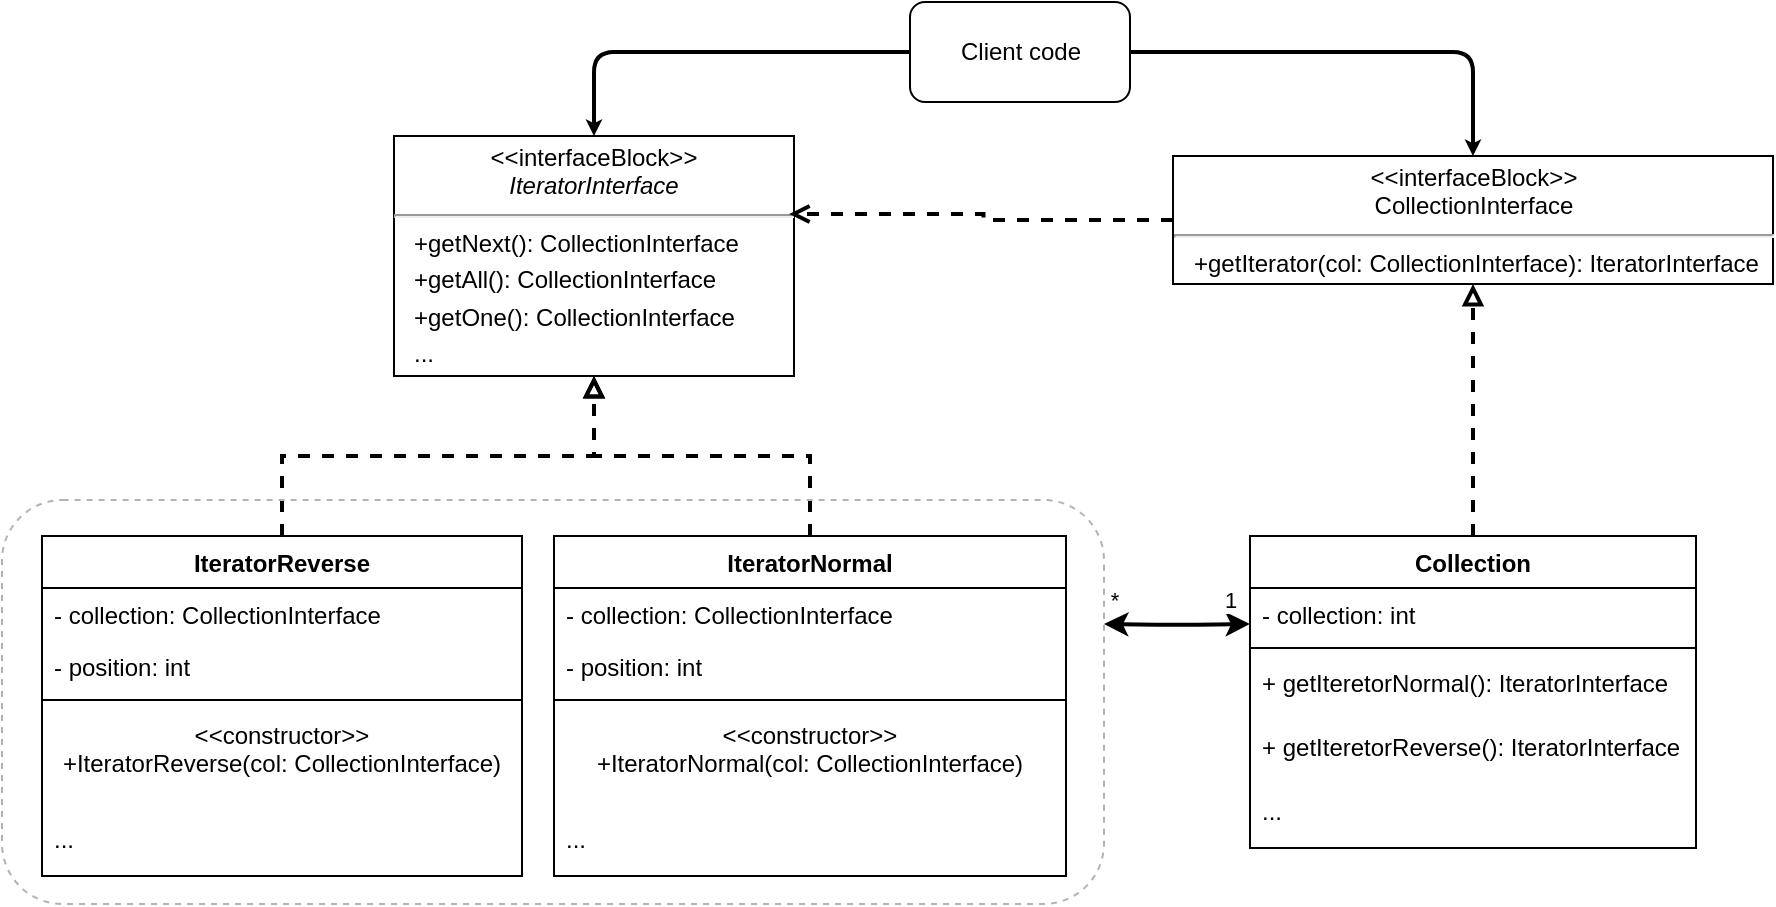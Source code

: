 <mxfile version="14.7.4" type="embed"><diagram id="C5RBs43oDa-KdzZeNtuy" name="Page-1"><mxGraphModel dx="1292" dy="557" grid="1" gridSize="11" guides="1" tooltips="1" connect="1" arrows="1" fold="1" page="1" pageScale="1" pageWidth="1169" pageHeight="827" math="0" shadow="0"><root><mxCell id="WIyWlLk6GJQsqaUBKTNV-0"/><mxCell id="WIyWlLk6GJQsqaUBKTNV-1" parent="WIyWlLk6GJQsqaUBKTNV-0"/><mxCell id="36" style="edgeStyle=orthogonalEdgeStyle;rounded=0;orthogonalLoop=1;jettySize=auto;html=1;entryX=0.5;entryY=1;entryDx=0;entryDy=0;dashed=1;strokeWidth=2;endArrow=block;endFill=0;strokeColor=#000000;" parent="WIyWlLk6GJQsqaUBKTNV-1" source="0" target="27" edge="1"><mxGeometry relative="1" as="geometry"/></mxCell><mxCell id="0" value="IteratorNormal" style="swimlane;fontStyle=1;align=center;verticalAlign=top;childLayout=stackLayout;horizontal=1;startSize=26;horizontalStack=0;resizeParent=1;resizeParentMax=0;resizeLast=0;collapsible=1;marginBottom=0;" parent="WIyWlLk6GJQsqaUBKTNV-1" vertex="1"><mxGeometry x="419" y="509" width="256" height="170" as="geometry"/></mxCell><mxCell id="1" value="- collection: CollectionInterface" style="text;strokeColor=none;fillColor=none;align=left;verticalAlign=top;spacingLeft=4;spacingRight=4;overflow=hidden;rotatable=0;points=[[0,0.5],[1,0.5]];portConstraint=eastwest;" parent="0" vertex="1"><mxGeometry y="26" width="256" height="26" as="geometry"/></mxCell><mxCell id="68" value="- position: int" style="text;strokeColor=none;fillColor=none;align=left;verticalAlign=top;spacingLeft=4;spacingRight=4;overflow=hidden;rotatable=0;points=[[0,0.5],[1,0.5]];portConstraint=eastwest;" parent="0" vertex="1"><mxGeometry y="52" width="256" height="26" as="geometry"/></mxCell><mxCell id="2" value="" style="line;strokeWidth=1;fillColor=none;align=left;verticalAlign=middle;spacingTop=-1;spacingLeft=3;spacingRight=3;rotatable=0;labelPosition=right;points=[];portConstraint=eastwest;" parent="0" vertex="1"><mxGeometry y="78" width="256" height="8" as="geometry"/></mxCell><mxCell id="41" value="&lt;&lt;constructor&gt;&gt;&#10;+IteratorNormal(col: CollectionInterface)" style="text;strokeColor=none;fillColor=none;align=center;verticalAlign=top;spacingLeft=4;spacingRight=4;overflow=hidden;rotatable=0;points=[[0,0.5],[1,0.5]];portConstraint=eastwest;" parent="0" vertex="1"><mxGeometry y="86" width="256" height="52" as="geometry"/></mxCell><mxCell id="38" value="..." style="text;strokeColor=none;fillColor=none;align=left;verticalAlign=top;spacingLeft=4;spacingRight=4;overflow=hidden;rotatable=0;points=[[0,0.5],[1,0.5]];portConstraint=eastwest;" parent="0" vertex="1"><mxGeometry y="138" width="256" height="32" as="geometry"/></mxCell><mxCell id="27" value="&lt;p style=&quot;margin: 0px ; margin-top: 4px ; text-align: center&quot;&gt;&amp;lt;&amp;lt;interfaceBlock&amp;gt;&amp;gt;&lt;br&gt;&lt;i&gt;IteratorInterface&lt;/i&gt;&lt;br&gt;&lt;/p&gt;&lt;hr&gt;&lt;p style=&quot;margin: 0px ; margin-top: 4px ; margin-left: 10px ; text-align: left&quot;&gt;+getNext(): CollectionInterface&lt;/p&gt;&lt;p style=&quot;margin: 4px 0px 0px 10px ; text-align: left&quot;&gt;+getAll(): CollectionInterface&lt;/p&gt;&lt;p style=&quot;margin: 4px 0px 0px 10px ; text-align: left&quot;&gt;+getOne(): CollectionInterface&lt;/p&gt;&lt;p style=&quot;margin: 4px 0px 0px 10px ; text-align: left&quot;&gt;...&lt;/p&gt;" style="shape=rect;html=1;overflow=fill;whiteSpace=wrap;" parent="WIyWlLk6GJQsqaUBKTNV-1" vertex="1"><mxGeometry x="339" y="309" width="200" height="120" as="geometry"/></mxCell><mxCell id="53" style="edgeStyle=orthogonalEdgeStyle;rounded=0;orthogonalLoop=1;jettySize=auto;html=1;entryX=0.988;entryY=0.325;entryDx=0;entryDy=0;entryPerimeter=0;dashed=1;endArrow=open;endFill=0;strokeColor=#000000;strokeWidth=2;" parent="WIyWlLk6GJQsqaUBKTNV-1" source="28" target="27" edge="1"><mxGeometry relative="1" as="geometry"/></mxCell><mxCell id="28" value="&lt;p style=&quot;margin: 0px ; margin-top: 4px ; text-align: center&quot;&gt;&amp;lt;&amp;lt;interfaceBlock&amp;gt;&amp;gt;&lt;br&gt;&lt;span style=&quot;text-align: left&quot;&gt;CollectionInterface&lt;/span&gt;&lt;br&gt;&lt;/p&gt;&lt;hr&gt;&lt;p style=&quot;margin: 0px ; margin-top: 4px ; margin-left: 10px ; text-align: left&quot;&gt;+getIterator(col: CollectionInterface): IteratorInterface&lt;/p&gt;" style="shape=rect;html=1;overflow=fill;whiteSpace=wrap;" parent="WIyWlLk6GJQsqaUBKTNV-1" vertex="1"><mxGeometry x="728.5" y="319" width="300" height="64" as="geometry"/></mxCell><mxCell id="35" style="edgeStyle=orthogonalEdgeStyle;rounded=0;orthogonalLoop=1;jettySize=auto;html=1;entryX=0.5;entryY=1;entryDx=0;entryDy=0;endArrow=block;endFill=0;dashed=1;strokeWidth=2;fillColor=#6d8764;strokeColor=#000000;" parent="WIyWlLk6GJQsqaUBKTNV-1" source="30" target="27" edge="1"><mxGeometry relative="1" as="geometry"/></mxCell><mxCell id="30" value="IteratorReverse" style="swimlane;fontStyle=1;align=center;verticalAlign=top;childLayout=stackLayout;horizontal=1;startSize=26;horizontalStack=0;resizeParent=1;resizeParentMax=0;resizeLast=0;collapsible=1;marginBottom=0;" parent="WIyWlLk6GJQsqaUBKTNV-1" vertex="1"><mxGeometry x="163" y="509" width="240" height="170" as="geometry"/></mxCell><mxCell id="31" value="- collection: CollectionInterface" style="text;strokeColor=none;fillColor=none;align=left;verticalAlign=top;spacingLeft=4;spacingRight=4;overflow=hidden;rotatable=0;points=[[0,0.5],[1,0.5]];portConstraint=eastwest;" parent="30" vertex="1"><mxGeometry y="26" width="240" height="26" as="geometry"/></mxCell><mxCell id="67" value="- position: int" style="text;strokeColor=none;fillColor=none;align=left;verticalAlign=top;spacingLeft=4;spacingRight=4;overflow=hidden;rotatable=0;points=[[0,0.5],[1,0.5]];portConstraint=eastwest;" parent="30" vertex="1"><mxGeometry y="52" width="240" height="26" as="geometry"/></mxCell><mxCell id="32" value="" style="line;strokeWidth=1;fillColor=none;align=left;verticalAlign=middle;spacingTop=-1;spacingLeft=3;spacingRight=3;rotatable=0;labelPosition=right;points=[];portConstraint=eastwest;" parent="30" vertex="1"><mxGeometry y="78" width="240" height="8" as="geometry"/></mxCell><mxCell id="33" value="&lt;&lt;constructor&gt;&gt;&#10;+IteratorReverse(col: CollectionInterface)" style="text;strokeColor=none;fillColor=none;align=center;verticalAlign=top;spacingLeft=4;spacingRight=4;overflow=hidden;rotatable=0;points=[[0,0.5],[1,0.5]];portConstraint=eastwest;" parent="30" vertex="1"><mxGeometry y="86" width="240" height="52" as="geometry"/></mxCell><mxCell id="39" value="..." style="text;strokeColor=none;fillColor=none;align=left;verticalAlign=top;spacingLeft=4;spacingRight=4;overflow=hidden;rotatable=0;points=[[0,0.5],[1,0.5]];portConstraint=eastwest;" parent="30" vertex="1"><mxGeometry y="138" width="240" height="32" as="geometry"/></mxCell><mxCell id="51" style="edgeStyle=orthogonalEdgeStyle;rounded=0;orthogonalLoop=1;jettySize=auto;html=1;entryX=0.5;entryY=1;entryDx=0;entryDy=0;dashed=1;endArrow=block;endFill=0;strokeColor=#000000;strokeWidth=2;" parent="WIyWlLk6GJQsqaUBKTNV-1" source="46" target="28" edge="1"><mxGeometry relative="1" as="geometry"/></mxCell><mxCell id="46" value="Collection" style="swimlane;fontStyle=1;align=center;verticalAlign=top;childLayout=stackLayout;horizontal=1;startSize=26;horizontalStack=0;resizeParent=1;resizeParentMax=0;resizeLast=0;collapsible=1;marginBottom=0;" parent="WIyWlLk6GJQsqaUBKTNV-1" vertex="1"><mxGeometry x="767" y="509" width="223" height="156" as="geometry"/></mxCell><mxCell id="70" value="- collection: int" style="text;strokeColor=none;fillColor=none;align=left;verticalAlign=top;spacingLeft=4;spacingRight=4;overflow=hidden;rotatable=0;points=[[0,0.5],[1,0.5]];portConstraint=eastwest;" parent="46" vertex="1"><mxGeometry y="26" width="223" height="26" as="geometry"/></mxCell><mxCell id="48" value="" style="line;strokeWidth=1;fillColor=none;align=left;verticalAlign=middle;spacingTop=-1;spacingLeft=3;spacingRight=3;rotatable=0;labelPosition=right;points=[];portConstraint=eastwest;" parent="46" vertex="1"><mxGeometry y="52" width="223" height="8" as="geometry"/></mxCell><mxCell id="71" value="+ getIteretorNormal(): IteratorInterface" style="text;strokeColor=none;fillColor=none;align=left;verticalAlign=top;spacingLeft=4;spacingRight=4;overflow=hidden;rotatable=0;points=[[0,0.5],[1,0.5]];portConstraint=eastwest;" parent="46" vertex="1"><mxGeometry y="60" width="223" height="32" as="geometry"/></mxCell><mxCell id="72" value="+ getIteretorReverse(): IteratorInterface" style="text;strokeColor=none;fillColor=none;align=left;verticalAlign=top;spacingLeft=4;spacingRight=4;overflow=hidden;rotatable=0;points=[[0,0.5],[1,0.5]];portConstraint=eastwest;" vertex="1" parent="46"><mxGeometry y="92" width="223" height="32" as="geometry"/></mxCell><mxCell id="50" value="..." style="text;strokeColor=none;fillColor=none;align=left;verticalAlign=top;spacingLeft=4;spacingRight=4;overflow=hidden;rotatable=0;points=[[0,0.5],[1,0.5]];portConstraint=eastwest;" parent="46" vertex="1"><mxGeometry y="124" width="223" height="32" as="geometry"/></mxCell><mxCell id="54" style="edgeStyle=orthogonalEdgeStyle;rounded=1;orthogonalLoop=1;jettySize=auto;html=1;entryX=1;entryY=0.307;entryDx=0;entryDy=0;endArrow=classic;endFill=1;strokeColor=#000000;strokeWidth=2;startArrow=classic;startFill=1;entryPerimeter=0;" parent="WIyWlLk6GJQsqaUBKTNV-1" target="60" edge="1"><mxGeometry relative="1" as="geometry"><mxPoint x="767" y="553" as="sourcePoint"/><mxPoint x="675" y="547.86" as="targetPoint"/></mxGeometry></mxCell><mxCell id="55" value="1" style="edgeLabel;html=1;align=center;verticalAlign=middle;resizable=0;points=[];" parent="54" vertex="1" connectable="0"><mxGeometry x="-0.246" y="-4" relative="1" as="geometry"><mxPoint x="17" y="-9" as="offset"/></mxGeometry></mxCell><mxCell id="56" value="*" style="edgeLabel;html=1;align=center;verticalAlign=middle;resizable=0;points=[];" parent="54" vertex="1" connectable="0"><mxGeometry x="-0.186" y="1" relative="1" as="geometry"><mxPoint x="-38" y="-14" as="offset"/></mxGeometry></mxCell><mxCell id="59" value="Untitled Layer" parent="WIyWlLk6GJQsqaUBKTNV-0"/><mxCell id="60" value="" style="rounded=1;whiteSpace=wrap;html=1;align=center;fillColor=none;strokeColor=#B3B3B3;dashed=1;" parent="59" vertex="1"><mxGeometry x="143" y="491" width="551" height="202" as="geometry"/></mxCell><mxCell id="62" style="edgeStyle=orthogonalEdgeStyle;rounded=1;orthogonalLoop=1;jettySize=auto;html=1;entryX=0.5;entryY=0;entryDx=0;entryDy=0;startArrow=none;startFill=0;endArrow=classic;endFill=1;strokeColor=#000000;strokeWidth=2;startSize=2;endSize=2;exitX=0;exitY=0.5;exitDx=0;exitDy=0;" parent="59" source="65" target="27" edge="1"><mxGeometry relative="1" as="geometry"><mxPoint x="627" y="193.25" as="sourcePoint"/></mxGeometry></mxCell><mxCell id="63" style="edgeStyle=orthogonalEdgeStyle;rounded=1;orthogonalLoop=1;jettySize=auto;html=1;entryX=0.5;entryY=0;entryDx=0;entryDy=0;startArrow=none;startFill=0;endArrow=classic;endFill=1;strokeColor=#000000;strokeWidth=2;startSize=2;endSize=2;exitX=1;exitY=0.5;exitDx=0;exitDy=0;" parent="59" source="65" target="28" edge="1"><mxGeometry relative="1" as="geometry"><mxPoint x="677" y="193.25" as="sourcePoint"/></mxGeometry></mxCell><mxCell id="65" value="Client code" style="html=1;rounded=1;fillColor=none;align=center;" parent="59" vertex="1"><mxGeometry x="597" y="242" width="110" height="50" as="geometry"/></mxCell></root></mxGraphModel></diagram></mxfile>